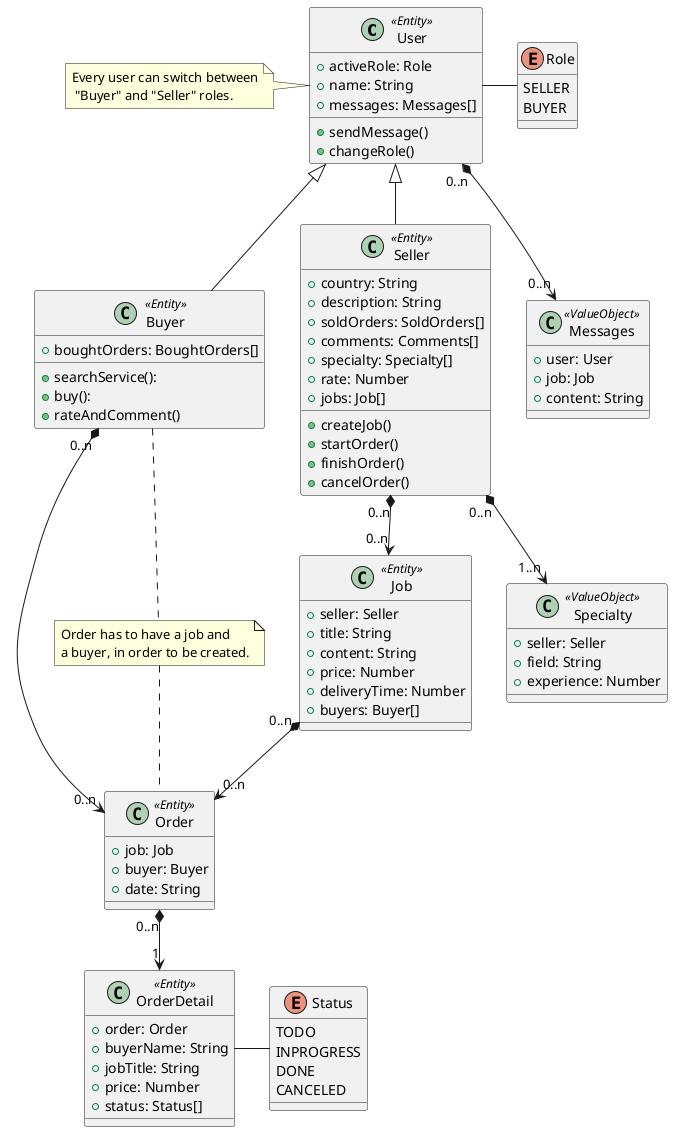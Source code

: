 @startuml FreelanceMarket

class User <<Entity>> {
  + activeRole: Role
  + name: String
  + messages: Messages[]
  + sendMessage()
  + changeRole()
}

class Buyer <<Entity>> {
  + boughtOrders: BoughtOrders[]
  + searchService(): 
  + buy(): 
  + rateAndComment() 
}

class Seller <<Entity>> {
  + country: String
  + description: String
  + soldOrders: SoldOrders[]
  + comments: Comments[]
  + specialty: Specialty[]
  + rate: Number
  + jobs: Job[]
  + createJob()
  + startOrder()
  + finishOrder()
  + cancelOrder()
}

class Order <<Entity>> {
  + job: Job
  + buyer: Buyer
  + date: String
}

class OrderDetail <<Entity>> {
  + order: Order
  + buyerName: String
  + jobTitle: String
  + price: Number
  + status: Status[]
}

class Job <<Entity>> {
  + seller: Seller
  + title: String
  + content: String
  + price: Number
  + deliveryTime: Number
  + buyers: Buyer[] 
}

enum Role {
  SELLER
  BUYER
}

enum Status {
  TODO
  INPROGRESS
  DONE
  CANCELED
}

class Specialty <<ValueObject>> {
  + seller: Seller
  + field: String
  + experience: Number
}

class Messages <<ValueObject>> {
  + user: User
  + job: Job
  + content: String
}


Buyer -up|> User
Seller -up-|> User
User "0..n" *--> "0..n" Messages
Order "0..n" *--> "1" OrderDetail
Seller "0..n" *--> "0..n" Job
Job "0..n" *--> "0..n" Order
Buyer "0..n" *--> "0..n" Order
Seller "0..n" *--> "1..n" Specialty
Role -left- User
Status -left- OrderDetail

note left of User : Every user can switch between\n "Buyer" and "Seller" roles.
note "Order has to have a job and\na buyer, in order to be created." as N2
Buyer .. N2
N2 .. Order

@enduml
